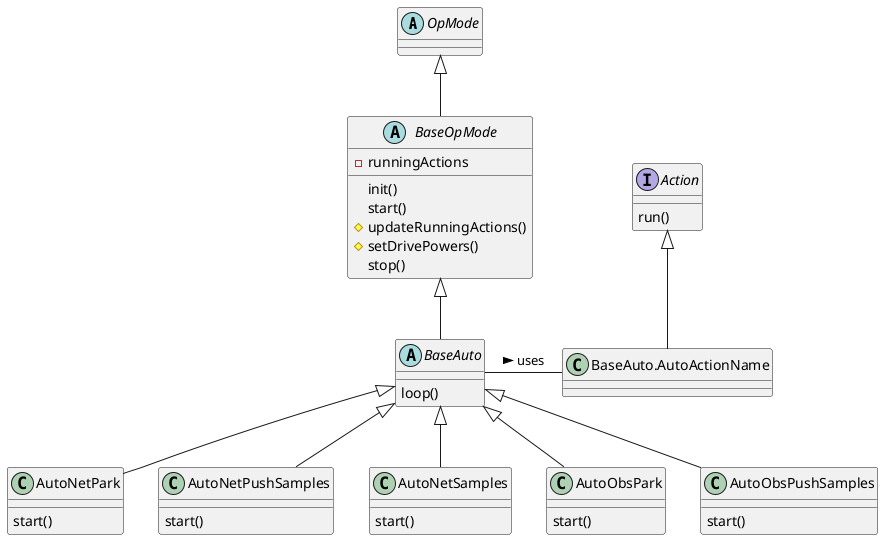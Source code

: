 @startuml
'https://plantuml.com/class-diagram

abstract class OpMode
abstract class BaseOpMode {
  -runningActions
  init()
  start()
  #updateRunningActions()
  #setDrivePowers()
  stop()
}
abstract class BaseAuto {
  loop()
}
interface Action {
  run()
}
class AutoNetPark {
  start()
}
class AutoNetPushSamples {
                          start()
                        }
class AutoNetSamples {
                      start()
                    }
class AutoObsPark {
                   start()
                 }
class AutoObsPushSamples {
                          start()
                        }

set separator none
class BaseAuto.AutoActionName

OpMode <|-- BaseOpMode
BaseOpMode <|-- BaseAuto
Action <|-- BaseAuto.AutoActionName
BaseAuto - BaseAuto.AutoActionName : uses >

BaseAuto <|-- AutoNetPark
BaseAuto <|-- AutoNetPushSamples
BaseAuto <|-- AutoNetSamples
BaseAuto <|-- AutoObsPark
BaseAuto <|-- AutoObsPushSamples


@enduml